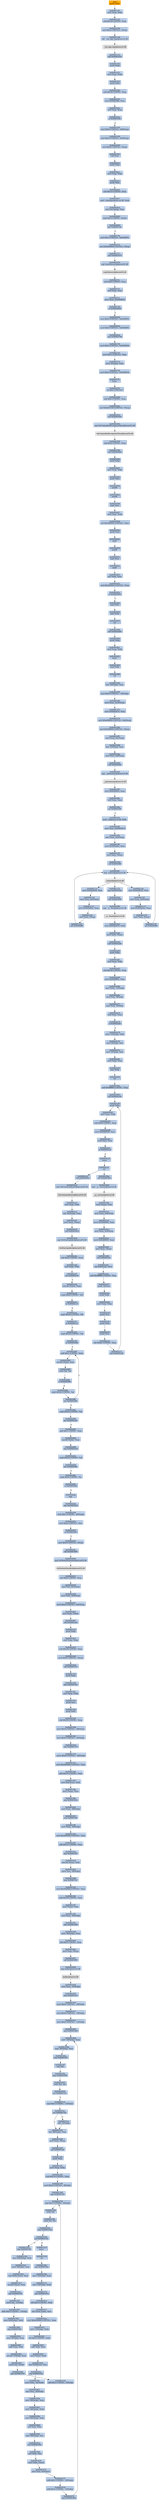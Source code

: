 digraph G {
node[shape=rectangle,style=filled,fillcolor=lightsteelblue,color=lightsteelblue]
bgcolor="transparent"
a0x00401140pushl_ebp[label="start\npushl %ebp",color="lightgrey",fillcolor="orange"];
a0x00401141movl_esp_ebp[label="0x00401141\nmovl %esp, %ebp"];
a0x00401143subl_0x18UINT8_esp[label="0x00401143\nsubl $0x18<UINT8>, %esp"];
a0x00401146movl_0x2UINT32_esp_[label="0x00401146\nmovl $0x2<UINT32>, (%esp)"];
a0x0040114dcall___set_app_type_msvcrt_dll[label="0x0040114d\ncall __set_app_type@msvcrt.dll"];
a__set_app_type_msvcrt_dll[label="__set_app_type@msvcrt.dll",color="lightgrey",fillcolor="lightgrey"];
a0x00401153call_0x00401020[label="0x00401153\ncall 0x00401020"];
a0x00401020pushl_ebp[label="0x00401020\npushl %ebp"];
a0x00401021movl_esp_ebp[label="0x00401021\nmovl %esp, %ebp"];
a0x00401023pushl_ebx[label="0x00401023\npushl %ebx"];
a0x00401024subl_0x34UINT8_esp[label="0x00401024\nsubl $0x34<UINT8>, %esp"];
a0x00401027movl_0x0040e6f0_eax[label="0x00401027\nmovl 0x0040e6f0, %eax"];
a0x0040102ctestl_eax_eax[label="0x0040102c\ntestl %eax, %eax"];
a0x0040102eje_0x0040104c[label="0x0040102e\nje 0x0040104c"];
a0x00401030movl_0x0UINT32_0x8esp_[label="0x00401030\nmovl $0x0<UINT32>, 0x8(%esp)"];
a0x00401038movl_0x2UINT32_0x4esp_[label="0x00401038\nmovl $0x2<UINT32>, 0x4(%esp)"];
a0x00401040movl_0x0UINT32_esp_[label="0x00401040\nmovl $0x0<UINT32>, (%esp)"];
a0x00401047call_eax[label="0x00401047\ncall %eax"];
a0x004026c0pushl_ebp[label="0x004026c0\npushl %ebp"];
a0x004026c1movl_esp_ebp[label="0x004026c1\nmovl %esp, %ebp"];
a0x004026c3pushl_ebx[label="0x004026c3\npushl %ebx"];
a0x004026c4subl_0x14UINT8_esp[label="0x004026c4\nsubl $0x14<UINT8>, %esp"];
a0x004026c7movl__winmajor_msvcrt_dll_edx[label="0x004026c7\nmovl _winmajor@msvcrt.dll, %edx"];
a0x004026cdmovl_0xcebp__eax[label="0x004026cd\nmovl 0xc(%ebp), %eax"];
a0x004026d0cmpl_0x3UINT8_edx_[label="0x004026d0\ncmpl $0x3<UINT8>, (%edx)"];
a0x004026d3jbe_0x00402706[label="0x004026d3\njbe 0x00402706"];
a0x00402706movl_0x1UINT32_0x0040f07c[label="0x00402706\nmovl $0x1<UINT32>, 0x0040f07c"];
a0x00402710movl_0x40e6b4UINT32_esp_[label="0x00402710\nmovl $0x40e6b4<UINT32>, (%esp)"];
a0x00402717call_0x00403078[label="0x00402717\ncall 0x00403078"];
a0x00403078jmp_LoadLibraryA_kernel32_dll[label="0x00403078\njmp LoadLibraryA@kernel32.dll"];
LoadLibraryA_kernel32_dll[label="LoadLibraryA@kernel32.dll",color="lightgrey",fillcolor="lightgrey"];
a0x0040271csubl_0x4UINT8_esp[label="0x0040271c\nsubl $0x4<UINT8>, %esp"];
a0x0040271ftestl_eax_eax[label="0x0040271f\ntestl %eax, %eax"];
a0x00402721movl_eax_0x0040f020[label="0x00402721\nmovl %eax, 0x0040f020"];
a0x00402726je_0x00402826[label="0x00402726\nje 0x00402826"];
a0x00402826movl_0x0UINT32_0x0040f05c[label="0x00402826\nmovl $0x0<UINT32>, 0x0040f05c"];
a0x00402830movl_0x0UINT32_0x0040f06c[label="0x00402830\nmovl $0x0<UINT32>, 0x0040f06c"];
a0x0040283ajmp_0x004027d6[label="0x0040283a\njmp 0x004027d6"];
a0x004027d6movl_0x0UINT32_0x0040f020[label="0x004027d6\nmovl $0x0<UINT32>, 0x0040f020"];
a0x004027e0movl_0x1UINT32_eax[label="0x004027e0\nmovl $0x1<UINT32>, %eax"];
a0x004027e5movl__4ebp__ebx[label="0x004027e5\nmovl -4(%ebp), %ebx"];
a0x004027e8movl_0x0UINT32_0x0040f034[label="0x004027e8\nmovl $0x0<UINT32>, 0x0040f034"];
a0x004027f2leave_[label="0x004027f2\nleave "];
a0x004027f3ret_0xcUINT16[label="0x004027f3\nret $0xc<UINT16>"];
a0x00401049subl_0xcUINT8_esp[label="0x00401049\nsubl $0xc<UINT8>, %esp"];
a0x0040104cmovl_0x401180UINT32_esp_[label="0x0040104c\nmovl $0x401180<UINT32>, (%esp)"];
a0x00401053call_0x00403050[label="0x00401053\ncall 0x00403050"];
a0x00403050jmp_SetUnhandledExceptionFilter_kernel32_dll[label="0x00403050\njmp SetUnhandledExceptionFilter@kernel32.dll"];
SetUnhandledExceptionFilter_kernel32_dll[label="SetUnhandledExceptionFilter@kernel32.dll",color="lightgrey",fillcolor="lightgrey"];
a0x00401058subl_0x4UINT8_esp[label="0x00401058\nsubl $0x4<UINT8>, %esp"];
a0x0040105bcall_0x00402840[label="0x0040105b\ncall 0x00402840"];
a0x00402840pushl_ebp[label="0x00402840\npushl %ebp"];
a0x00402841movl_esp_ebp[label="0x00402841\nmovl %esp, %ebp"];
a0x00402843pushl_ebx[label="0x00402843\npushl %ebx"];
a0x00402844pushfl_[label="0x00402844\npushfl "];
a0x00402845pushfl_[label="0x00402845\npushfl "];
a0x00402846popl_eax[label="0x00402846\npopl %eax"];
a0x00402847movl_eax_edx[label="0x00402847\nmovl %eax, %edx"];
a0x00402849xorl_0x200000UINT32_eax[label="0x00402849\nxorl $0x200000<UINT32>, %eax"];
a0x0040284epushl_eax[label="0x0040284e\npushl %eax"];
a0x0040284fpopfl_[label="0x0040284f\npopfl "];
a0x00402850pushfl_[label="0x00402850\npushfl "];
a0x00402851popl_eax[label="0x00402851\npopl %eax"];
a0x00402852popfl_[label="0x00402852\npopfl "];
a0x00402853xorl_edx_eax[label="0x00402853\nxorl %edx, %eax"];
a0x00402855testl_0x200000UINT32_eax[label="0x00402855\ntestl $0x200000<UINT32>, %eax"];
a0x0040285aje_0x00402903[label="0x0040285a\nje 0x00402903"];
a0x00402903popl_ebx[label="0x00402903\npopl %ebx"];
a0x00402904popl_ebp[label="0x00402904\npopl %ebp"];
a0x00402905ret[label="0x00402905\nret"];
a0x00401060call_0x00402db0[label="0x00401060\ncall 0x00402db0"];
a0x00402db0pushl_ebp[label="0x00402db0\npushl %ebp"];
a0x00402db1movl_esp_ebp[label="0x00402db1\nmovl %esp, %ebp"];
a0x00402db3fninit_[label="0x00402db3\nfninit "];
a0x00402db5popl_ebp[label="0x00402db5\npopl %ebp"];
a0x00402db6ret[label="0x00402db6\nret"];
a0x00401065leal__16ebp__eax[label="0x00401065\nleal -16(%ebp), %eax"];
a0x00401068movl_0x0UINT32__16ebp_[label="0x00401068\nmovl $0x0<UINT32>, -16(%ebp)"];
a0x0040106fmovl_eax_0x10esp_[label="0x0040106f\nmovl %eax, 0x10(%esp)"];
a0x00401073movl_0x0040e670_eax[label="0x00401073\nmovl 0x0040e670, %eax"];
a0x00401078movl_0x40f004UINT32_0x4esp_[label="0x00401078\nmovl $0x40f004<UINT32>, 0x4(%esp)"];
a0x00401080movl_0x40f000UINT32_esp_[label="0x00401080\nmovl $0x40f000<UINT32>, (%esp)"];
a0x00401087movl_eax_0xcesp_[label="0x00401087\nmovl %eax, 0xc(%esp)"];
a0x0040108bleal__12ebp__eax[label="0x0040108b\nleal -12(%ebp), %eax"];
a0x0040108emovl_eax_0x8esp_[label="0x0040108e\nmovl %eax, 0x8(%esp)"];
a0x00401092call_0x00402fd0[label="0x00401092\ncall 0x00402fd0"];
a0x00402fd0jmp___getmainargs_msvcrt_dll[label="0x00402fd0\njmp __getmainargs@msvcrt.dll"];
a__getmainargs_msvcrt_dll[label="__getmainargs@msvcrt.dll",color="lightgrey",fillcolor="lightgrey"];
a0x00401097movl_0x0040f024_eax[label="0x00401097\nmovl 0x0040f024, %eax"];
a0x0040109ctestl_eax_eax[label="0x0040109c\ntestl %eax, %eax"];
a0x0040109ejne_0x004010f0[label="0x0040109e\njne 0x004010f0"];
a0x004010f0movl__iob_msvcrt_dll_ebx[label="0x004010f0\nmovl _iob@msvcrt.dll, %ebx"];
a0x004010f6movl_eax_0x0040e674[label="0x004010f6\nmovl %eax, 0x0040e674"];
a0x004010fbmovl_eax_0x4esp_[label="0x004010fb\nmovl %eax, 0x4(%esp)"];
a0x004010ffmovl_0x10ebx__eax[label="0x004010ff\nmovl 0x10(%ebx), %eax"];
a0x00401102movl_eax_esp_[label="0x00401102\nmovl %eax, (%esp)"];
a0x00401105call_0x00402ff0[label="0x00401105\ncall 0x00402ff0"];
a0x00402ff0jmp__setmode_msvcrt_dll[label="0x00402ff0\njmp _setmode@msvcrt.dll"];
a_setmode_msvcrt_dll[label="_setmode@msvcrt.dll",color="lightgrey",fillcolor="lightgrey"];
a0x0040110amovl_0x0040f024_eax[label="0x0040110a\nmovl 0x0040f024, %eax"];
a0x0040110fmovl_eax_0x4esp_[label="0x0040110f\nmovl %eax, 0x4(%esp)"];
a0x00401113movl_0x30ebx__eax[label="0x00401113\nmovl 0x30(%ebx), %eax"];
a0x00401116movl_eax_esp_[label="0x00401116\nmovl %eax, (%esp)"];
a0x00401119call_0x00402ff0[label="0x00401119\ncall 0x00402ff0"];
a0x0040111emovl_0x0040f024_eax[label="0x0040111e\nmovl 0x0040f024, %eax"];
a0x00401123movl_eax_0x4esp_[label="0x00401123\nmovl %eax, 0x4(%esp)"];
a0x00401127movl_0x50ebx__eax[label="0x00401127\nmovl 0x50(%ebx), %eax"];
a0x0040112amovl_eax_esp_[label="0x0040112a\nmovl %eax, (%esp)"];
a0x0040112dcall_0x00402ff0[label="0x0040112d\ncall 0x00402ff0"];
a0x00401132jmp_0x004010a0[label="0x00401132\njmp 0x004010a0"];
a0x004010a0call_0x00402fd8[label="0x004010a0\ncall 0x00402fd8"];
a0x00402fd8jmp___p__fmode_msvcrt_dll[label="0x00402fd8\njmp __p__fmode@msvcrt.dll"];
a__p__fmode_msvcrt_dll[label="__p__fmode@msvcrt.dll",color="lightgrey",fillcolor="lightgrey"];
a0x004010a5movl_0x0040e674_edx[label="0x004010a5\nmovl 0x0040e674, %edx"];
a0x004010abmovl_edx_eax_[label="0x004010ab\nmovl %edx, (%eax)"];
a0x004010adcall_0x00402a60[label="0x004010ad\ncall 0x00402a60"];
a0x00402a60pushl_ebp[label="0x00402a60\npushl %ebp"];
a0x00402a61movl_esp_ebp[label="0x00402a61\nmovl %esp, %ebp"];
a0x00402a63subl_0x38UINT8_esp[label="0x00402a63\nsubl $0x38<UINT8>, %esp"];
a0x00402a66movl_0x0040f02c_eax[label="0x00402a66\nmovl 0x0040f02c, %eax"];
a0x00402a6bmovl_ebx__12ebp_[label="0x00402a6b\nmovl %ebx, -12(%ebp)"];
a0x00402a6emovl_esi__8ebp_[label="0x00402a6e\nmovl %esi, -8(%ebp)"];
a0x00402a71movl_edi__4ebp_[label="0x00402a71\nmovl %edi, -4(%ebp)"];
a0x00402a74testl_eax_eax[label="0x00402a74\ntestl %eax, %eax"];
a0x00402a76je_0x00402a85[label="0x00402a76\nje 0x00402a85"];
a0x00402a78movl__12ebp__ebx[label="0x00402a78\nmovl -12(%ebp), %ebx"];
a0x00402a7bmovl__8ebp__esi[label="0x00402a7b\nmovl -8(%ebp), %esi"];
a0x00402a7emovl__4ebp__edi[label="0x00402a7e\nmovl -4(%ebp), %edi"];
a0x00402a81movl_ebp_esp[label="0x00402a81\nmovl %ebp, %esp"];
a0x00402a83popl_ebp[label="0x00402a83\npopl %ebp"];
a0x00402a84ret[label="0x00402a84\nret"];
a0x004010b2andl_0xfffffff0UINT8_esp[label="0x004010b2\nandl $0xfffffff0<UINT8>, %esp"];
a0x004010b5call_0x00402c90[label="0x004010b5\ncall 0x00402c90"];
a0x00402c90pushl_ebp[label="0x00402c90\npushl %ebp"];
a0x00402c91movl_esp_ebp[label="0x00402c91\nmovl %esp, %ebp"];
a0x00402c93subl_0x8UINT8_esp[label="0x00402c93\nsubl $0x8<UINT8>, %esp"];
a0x00402c96movl_0x0040f030_ecx[label="0x00402c96\nmovl 0x0040f030, %ecx"];
a0x00402c9ctestl_ecx_ecx[label="0x00402c9c\ntestl %ecx, %ecx"];
a0x00402c9eje_0x00402ca2[label="0x00402c9e\nje 0x00402ca2"];
a0x00402ca0leave_[label="0x00402ca0\nleave "];
a0x00402ca1ret[label="0x00402ca1\nret"];
a0x004010bacall_0x00402fe0[label="0x004010ba\ncall 0x00402fe0"];
a0x00402fe0jmp___p__environ_msvcrt_dll[label="0x00402fe0\njmp __p__environ@msvcrt.dll"];
a__p__environ_msvcrt_dll[label="__p__environ@msvcrt.dll",color="lightgrey",fillcolor="lightgrey"];
a0x004010bfmovl_eax__eax[label="0x004010bf\nmovl (%eax), %eax"];
a0x004010c1movl_eax_0x8esp_[label="0x004010c1\nmovl %eax, 0x8(%esp)"];
a0x004010c5movl_0x0040f004_eax[label="0x004010c5\nmovl 0x0040f004, %eax"];
a0x004010camovl_eax_0x4esp_[label="0x004010ca\nmovl %eax, 0x4(%esp)"];
a0x004010cemovl_0x0040f000_eax[label="0x004010ce\nmovl 0x0040f000, %eax"];
a0x004010d3movl_eax_esp_[label="0x004010d3\nmovl %eax, (%esp)"];
a0x004010d6call_0x00402cb0[label="0x004010d6\ncall 0x00402cb0"];
a0x00402cb0leal_0x4esp__ecx[label="0x00402cb0\nleal 0x4(%esp), %ecx"];
a0x00402cb4andl_0xfffffff0UINT8_esp[label="0x00402cb4\nandl $0xfffffff0<UINT8>, %esp"];
a0x00402cb7pushl__4ecx_[label="0x00402cb7\npushl -4(%ecx)"];
a0x00402cbapushl_ebp[label="0x00402cba\npushl %ebp"];
a0x00402cbbmovl_esp_ebp[label="0x00402cbb\nmovl %esp, %ebp"];
a0x00402cbdpushl_esi[label="0x00402cbd\npushl %esi"];
a0x00402cbepushl_ebx[label="0x00402cbe\npushl %ebx"];
a0x00402cbfpushl_ecx[label="0x00402cbf\npushl %ecx"];
a0x00402cc0subl_0x6cUINT8_esp[label="0x00402cc0\nsubl $0x6c<UINT8>, %esp"];
a0x00402cc3call_0x00402c90[label="0x00402cc3\ncall 0x00402c90"];
a0x00402cc8call_0x004030c0[label="0x00402cc8\ncall 0x004030c0"];
a0x004030c0jmp_GetCommandLineA_kernel32_dll[label="0x004030c0\njmp GetCommandLineA@kernel32.dll"];
GetCommandLineA_kernel32_dll[label="GetCommandLineA@kernel32.dll",color="lightgrey",fillcolor="lightgrey"];
a0x00402ccdmovl_eax_ebx[label="0x00402ccd\nmovl %eax, %ebx"];
a0x00402ccfleal__92ebp__eax[label="0x00402ccf\nleal -92(%ebp), %eax"];
a0x00402cd2movl_eax_esp_[label="0x00402cd2\nmovl %eax, (%esp)"];
a0x00402cd5call_0x004030c8[label="0x00402cd5\ncall 0x004030c8"];
a0x004030c8jmp_GetStartupInfoA_kernel32_dll[label="0x004030c8\njmp GetStartupInfoA@kernel32.dll"];
GetStartupInfoA_kernel32_dll[label="GetStartupInfoA@kernel32.dll",color="lightgrey",fillcolor="lightgrey"];
a0x00402cdasubl_0x4UINT8_esp[label="0x00402cda\nsubl $0x4<UINT8>, %esp"];
a0x00402cddtestl_ebx_ebx[label="0x00402cdd\ntestl %ebx, %ebx"];
a0x00402cdfjne_0x00402ce6[label="0x00402cdf\njne 0x00402ce6"];
a0x00402ce6movzbl_ebx__edx[label="0x00402ce6\nmovzbl (%ebx), %edx"];
a0x00402ce9cmpb_0x9UINT8_dl[label="0x00402ce9\ncmpb $0x9<UINT8>, %dl"];
a0x00402cecje_0x00402ce3[label="0x00402cec\nje 0x00402ce3"];
a0x00402ceecmpb_0x20UINT8_dl[label="0x00402cee\ncmpb $0x20<UINT8>, %dl"];
a0x00402cf1je_0x00402ce3[label="0x00402cf1\nje 0x00402ce3"];
a0x00402cf3cmpb_0x22UINT8_dl[label="0x00402cf3\ncmpb $0x22<UINT8>, %dl"];
a0x00402cf6je_0x00402d80[label="0x00402cf6\nje 0x00402d80"];
a0x00402d80addl_0x1UINT8_ebx[label="0x00402d80\naddl $0x1<UINT8>, %ebx"];
a0x00402d83movzbl_ebx__eax[label="0x00402d83\nmovzbl (%ebx), %eax"];
a0x00402d86testb_al_al[label="0x00402d86\ntestb %al, %al"];
a0x00402d88je_0x00402d8e[label="0x00402d88\nje 0x00402d8e"];
a0x00402d8acmpb_0x22UINT8_al[label="0x00402d8a\ncmpb $0x22<UINT8>, %al"];
a0x00402d8cjne_0x00402d80[label="0x00402d8c\njne 0x00402d80"];
a0x00402d8ecmpb_0x22UINT8_al[label="0x00402d8e\ncmpb $0x22<UINT8>, %al"];
a0x00402d90jne_0x00402d24[label="0x00402d90\njne 0x00402d24"];
a0x00402d92addl_0x1UINT8_ebx[label="0x00402d92\naddl $0x1<UINT8>, %ebx"];
a0x00402d95movzbl_ebx__eax[label="0x00402d95\nmovzbl (%ebx), %eax"];
a0x00402d98jmp_0x00402d24[label="0x00402d98\njmp 0x00402d24"];
a0x00402d24cmpb_0x20UINT8_al[label="0x00402d24\ncmpb $0x20<UINT8>, %al"];
a0x00402d26jne_0x00402d9a[label="0x00402d26\njne 0x00402d9a"];
a0x00402d9acmpb_0x9UINT8_al[label="0x00402d9a\ncmpb $0x9<UINT8>, %al"];
a0x00402d9cje_0x00402d28[label="0x00402d9c\nje 0x00402d28"];
a0x00402d9enop_[label="0x00402d9e\nnop "];
a0x00402da0jmp_0x00402d36[label="0x00402da0\njmp 0x00402d36"];
a0x00402d36testb_0x1UINT8__48ebp_[label="0x00402d36\ntestb $0x1<UINT8>, -48(%ebp)"];
a0x00402d3amovl_0xaUINT32_esi[label="0x00402d3a\nmovl $0xa<UINT32>, %esi"];
a0x00402d3fje_0x00402d45[label="0x00402d3f\nje 0x00402d45"];
a0x00402d45movl_0x0UINT32_esp_[label="0x00402d45\nmovl $0x0<UINT32>, (%esp)"];
a0x00402d4ccall_0x00403060[label="0x00402d4c\ncall 0x00403060"];
a0x00403060jmp_GetModuleHandleA_kernel32_dll[label="0x00403060\njmp GetModuleHandleA@kernel32.dll"];
GetModuleHandleA_kernel32_dll[label="GetModuleHandleA@kernel32.dll",color="lightgrey",fillcolor="lightgrey"];
a0x00402d51subl_0x4UINT8_esp[label="0x00402d51\nsubl $0x4<UINT8>, %esp"];
a0x00402d54movl_esi_0xcesp_[label="0x00402d54\nmovl %esi, 0xc(%esp)"];
a0x00402d58movl_ebx_0x8esp_[label="0x00402d58\nmovl %ebx, 0x8(%esp)"];
a0x00402d5cmovl_0x0UINT32_0x4esp_[label="0x00402d5c\nmovl $0x0<UINT32>, 0x4(%esp)"];
a0x00402d64movl_eax_esp_[label="0x00402d64\nmovl %eax, (%esp)"];
a0x00402d67call_0x004014e0[label="0x00402d67\ncall 0x004014e0"];
a0x004014e0pushl_ebp[label="0x004014e0\npushl %ebp"];
a0x004014e1movl_esp_ebp[label="0x004014e1\nmovl %esp, %ebp"];
a0x004014e3subl_0x28UINT8_esp[label="0x004014e3\nsubl $0x28<UINT8>, %esp"];
a0x004014e6movl_0x0UINT32_esp_[label="0x004014e6\nmovl $0x0<UINT32>, (%esp)"];
a0x004014edcall_0x00401535[label="0x004014ed\ncall 0x00401535"];
a0x00401535pushl_ebp[label="0x00401535\npushl %ebp"];
a0x00401536jmp_0x004015b1[label="0x00401536\njmp 0x004015b1"];
a0x004015b1movl_esp_ebp[label="0x004015b1\nmovl %esp, %ebp"];
a0x004015b3pushl_esi[label="0x004015b3\npushl %esi"];
a0x004015b4pushl_ebx[label="0x004015b4\npushl %ebx"];
a0x004015b5subl_0x50UINT8_esp[label="0x004015b5\nsubl $0x50<UINT8>, %esp"];
a0x004015b8movl_0x0UINT32__48ebp_[label="0x004015b8\nmovl $0x0<UINT32>, -48(%ebp)"];
a0x004015bfmovl_0x0UINT32__44ebp_[label="0x004015bf\nmovl $0x0<UINT32>, -44(%ebp)"];
a0x004015c6jmp_0x00401579[label="0x004015c6\njmp 0x00401579"];
a0x00401579movw_0x0UINT16__38ebp_[label="0x00401579\nmovw $0x0<UINT16>, -38(%ebp)"];
a0x0040157fmovl_0x404060UINT32_eax[label="0x0040157f\nmovl $0x404060<UINT32>, %eax"];
a0x00401584addl_0x10UINT8_eax[label="0x00401584\naddl $0x10<UINT8>, %eax"];
a0x00401587movl_0x4eax__edx[label="0x00401587\nmovl 0x4(%eax), %edx"];
a0x0040158amovl_eax__eax[label="0x0040158a\nmovl (%eax), %eax"];
a0x0040158cjmp_0x0040162e[label="0x0040158c\njmp 0x0040162e"];
a0x0040162emovl_eax__48ebp_[label="0x0040162e\nmovl %eax, -48(%ebp)"];
a0x00401631jmp_0x004014ff[label="0x00401631\njmp 0x004014ff"];
a0x004014ffmovl_edx__44ebp_[label="0x004014ff\nmovl %edx, -44(%ebp)"];
a0x00401502movl_0x404060UINT32_eax[label="0x00401502\nmovl $0x404060<UINT32>, %eax"];
a0x00401507addl_0x1eUINT8_eax[label="0x00401507\naddl $0x1e<UINT8>, %eax"];
a0x0040150ajmp_0x0040163f[label="0x0040150a\njmp 0x0040163f"];
a0x0040163fmovzwl_eax__eax[label="0x0040163f\nmovzwl (%eax), %eax"];
a0x00401642movw_ax__38ebp_[label="0x00401642\nmovw %ax, -38(%ebp)"];
a0x00401646jmp_0x004015ef[label="0x00401646\njmp 0x004015ef"];
a0x004015efmovl_0x404060UINT32_eax[label="0x004015ef\nmovl $0x404060<UINT32>, %eax"];
a0x004015f4addl_0x18UINT8_eax[label="0x004015f4\naddl $0x18<UINT8>, %eax"];
a0x004015f7movl_eax__eax[label="0x004015f7\nmovl (%eax), %eax"];
a0x004015f9movl_eax__36ebp_[label="0x004015f9\nmovl %eax, -36(%ebp)"];
a0x004015fcjmp_0x00401648[label="0x004015fc\njmp 0x00401648"];
a0x00401648movl__36ebp__eax[label="0x00401648\nmovl -36(%ebp), %eax"];
a0x0040164bshll_0x3UINT8_eax[label="0x0040164b\nshll $0x3<UINT8>, %eax"];
a0x0040164emovl_eax_esp_[label="0x0040164e\nmovl %eax, (%esp)"];
a0x00401651call_0x00403000[label="0x00401651\ncall 0x00403000"];
a0x00403000jmp_malloc_msvcrt_dll[label="0x00403000\njmp malloc@msvcrt.dll"];
malloc_msvcrt_dll[label="malloc@msvcrt.dll",color="lightgrey",fillcolor="lightgrey"];
a0x00401656movl_eax__32ebp_[label="0x00401656\nmovl %eax, -32(%ebp)"];
a0x00401659jmp_0x004014c0[label="0x00401659\njmp 0x004014c0"];
a0x004014c0movl_0x0UINT32__28ebp_[label="0x004014c0\nmovl $0x0<UINT32>, -28(%ebp)"];
a0x004014c7movl_0x0UINT32__16ebp_[label="0x004014c7\nmovl $0x0<UINT32>, -16(%ebp)"];
a0x004014cemovl_0x0UINT32__12ebp_[label="0x004014ce\nmovl $0x0<UINT32>, -12(%ebp)"];
a0x004014d5jmp_0x004014b8[label="0x004014d5\njmp 0x004014b8"];
a0x004014b8movl__16ebp__eax[label="0x004014b8\nmovl -16(%ebp), %eax"];
a0x004014bbcmpl__36ebp__eax[label="0x004014bb\ncmpl -36(%ebp), %eax"];
a0x004014bejmp_0x004014f7[label="0x004014be\njmp 0x004014f7"];
a0x004014f7setl_al[label="0x004014f7\nsetl %al"];
a0x004014fajmp_0x00401636[label="0x004014fa\njmp 0x00401636"];
a0x00401636testb_al_al[label="0x00401636\ntestb %al, %al"];
a0x00401638jne_0x004015c8[label="0x00401638\njne 0x004015c8"];
a0x004015c8cmpl_0x2UINT8__12ebp_[label="0x004015c8\ncmpl $0x2<UINT8>, -12(%ebp)"];
a0x004015ccjne_0x004015d1[label="0x004015cc\njne 0x004015d1"];
a0x004015d1leal__48ebp__eax[label="0x004015d1\nleal -48(%ebp), %eax"];
a0x004015d4movl_eax_esp_[label="0x004015d4\nmovl %eax, (%esp)"];
a0x004015d7call_0x00401340[label="0x004015d7\ncall 0x00401340"];
a0x00401340pushl_ebp[label="0x00401340\npushl %ebp"];
a0x00401341movl_esp_ebp[label="0x00401341\nmovl %esp, %ebp"];
a0x00401343subl_0x10UINT8_esp[label="0x00401343\nsubl $0x10<UINT8>, %esp"];
a0x00401346movl_0x0UINT32__8ebp_[label="0x00401346\nmovl $0x0<UINT32>, -8(%ebp)"];
a0x0040134djmp_0x00401554[label="0x0040134d\njmp 0x00401554"];
a0x00401554cmpl_0x7UINT8__8ebp_[label="0x00401554\ncmpl $0x7<UINT8>, -8(%ebp)"];
a0x00401558setle_al[label="0x00401558\nsetle %al"];
a0x0040155btestb_al_al[label="0x0040155b\ntestb %al, %al"];
a0x0040155djmp_0x0040152d[label="0x0040155d\njmp 0x0040152d"];
a0x0040152djne_0x00401352[label="0x0040152d\njne 0x00401352"];
a0x00401352jmp_0x004015de[label="0x00401352\njmp 0x004015de"];
a0x004015demovl_0x8ebp__edx[label="0x004015de\nmovl 0x8(%ebp), %edx"];
a0x004015e1movl__8ebp__eax[label="0x004015e1\nmovl -8(%ebp), %eax"];
a0x004015e4leal_edxeax__eax[label="0x004015e4\nleal (%edx,%eax), %eax"];
a0x004015e7movzbl_eax__eax[label="0x004015e7\nmovzbl (%eax), %eax"];
a0x004015eajmp_0x0040155f[label="0x004015ea\njmp 0x0040155f"];
a0x0040155fmovb_al__1ebp_[label="0x0040155f\nmovb %al, -1(%ebp)"];
a0x00401562addb_0x4UINT8__1ebp_[label="0x00401562\naddb $0x4<UINT8>, -1(%ebp)"];
a0x00401566movl_0x8ebp__edx[label="0x00401566\nmovl 0x8(%ebp), %edx"];
a0x00401569jmp_0x0040165e[label="0x00401569\njmp 0x0040165e"];
a0x0040165emovl__8ebp__eax[label="0x0040165e\nmovl -8(%ebp), %eax"];
a0x00401661addl_eax_edx[label="0x00401661\naddl %eax, %edx"];
a0x00401663movzbl__1ebp__eax[label="0x00401663\nmovzbl -1(%ebp), %eax"];
a0x00401667movb_al_edx_[label="0x00401667\nmovb %al, (%edx)"];
a0x00401669jmp_0x00401550[label="0x00401669\njmp 0x00401550"];
a0x00401550addl_0x1UINT8__8ebp_[label="0x00401550\naddl $0x1<UINT8>, -8(%ebp)"];
a0x00401533leave_[label="0x00401533\nleave "];
a0x00401534ret[label="0x00401534\nret"];
a0x004015dcjmp_0x0040156e[label="0x004015dc\njmp 0x0040156e"];
a0x0040156emovl__32ebp__eax[label="0x0040156e\nmovl -32(%ebp), %eax"];
a0x00401571movl__16ebp__edx[label="0x00401571\nmovl -16(%ebp), %edx"];
a0x00401574jmp_0x00401614[label="0x00401574\njmp 0x00401614"];
a0x00401614shll_0x3UINT8_edx[label="0x00401614\nshll $0x3<UINT8>, %edx"];
a0x00401617leal_eaxedx__ecx[label="0x00401617\nleal (%eax,%edx), %ecx"];
a0x0040161amovl_0x404060UINT32_eax[label="0x0040161a\nmovl $0x404060<UINT32>, %eax"];
a0x0040161fmovl__12ebp__edx[label="0x0040161f\nmovl -12(%ebp), %edx"];
a0x00401622shll_0x3UINT8_edx[label="0x00401622\nshll $0x3<UINT8>, %edx"];
a0x00401625addl_edx_eax[label="0x00401625\naddl %edx, %eax"];
a0x00401627movl_eax__ebx[label="0x00401627\nmovl (%eax), %ebx"];
a0x00401629movl_0x4eax__esi[label="0x00401629\nmovl 0x4(%eax), %esi"];
a0x0040162cjmp_0x004015fe[label="0x0040162c\njmp 0x004015fe"];
a0x004015femovl_ebx__64ebp_[label="0x004015fe\nmovl %ebx, -64(%ebp)"];
a0x00401601movl_esi__60ebp_[label="0x00401601\nmovl %esi, -60(%ebp)"];
a0x00401604movl__48ebp__eax[label="0x00401604\nmovl -48(%ebp), %eax"];
a0x00401607movl__44ebp__edx[label="0x00401607\nmovl -44(%ebp), %edx"];
a0x0040160amovl__64ebp__ebx[label="0x0040160a\nmovl -64(%ebp), %ebx"];
a0x0040160dxorl_eax_ebx[label="0x0040160d\nxorl %eax, %ebx"];
a0x0040160fmovl__60ebp__esi[label="0x0040160f\nmovl -60(%ebp), %esi"];
a0x00401612jmp_0x0040166e[label="0x00401612\njmp 0x0040166e"];
a0x0040166exorl_edx_esi[label="0x0040166e\nxorl %edx, %esi"];
a0x00401670movl_ebx_ecx_[label="0x00401670\nmovl %ebx, (%ecx)"];
a0x00401672movl_esi_0x4ecx_[label="0x00401672\nmovl %esi, 0x4(%ecx)"];
a0x00401675addl_0x1UINT8__16ebp_[label="0x00401675\naddl $0x1<UINT8>, -16(%ebp)"];
a0x00401679addl_0x1UINT8__12ebp_[label="0x00401679\naddl $0x1<UINT8>, -12(%ebp)"];
a0x0040167djmp_0x004014b8[label="0x0040167d\njmp 0x004014b8"];
a0x004015ceshll__12ebp_[label="0x004015ce\nshll -12(%ebp)"];
a0x00401140pushl_ebp -> a0x00401141movl_esp_ebp [color="#000000"];
a0x00401141movl_esp_ebp -> a0x00401143subl_0x18UINT8_esp [color="#000000"];
a0x00401143subl_0x18UINT8_esp -> a0x00401146movl_0x2UINT32_esp_ [color="#000000"];
a0x00401146movl_0x2UINT32_esp_ -> a0x0040114dcall___set_app_type_msvcrt_dll [color="#000000"];
a0x0040114dcall___set_app_type_msvcrt_dll -> a__set_app_type_msvcrt_dll [color="#000000"];
a__set_app_type_msvcrt_dll -> a0x00401153call_0x00401020 [color="#000000"];
a0x00401153call_0x00401020 -> a0x00401020pushl_ebp [color="#000000"];
a0x00401020pushl_ebp -> a0x00401021movl_esp_ebp [color="#000000"];
a0x00401021movl_esp_ebp -> a0x00401023pushl_ebx [color="#000000"];
a0x00401023pushl_ebx -> a0x00401024subl_0x34UINT8_esp [color="#000000"];
a0x00401024subl_0x34UINT8_esp -> a0x00401027movl_0x0040e6f0_eax [color="#000000"];
a0x00401027movl_0x0040e6f0_eax -> a0x0040102ctestl_eax_eax [color="#000000"];
a0x0040102ctestl_eax_eax -> a0x0040102eje_0x0040104c [color="#000000"];
a0x0040102eje_0x0040104c -> a0x00401030movl_0x0UINT32_0x8esp_ [color="#000000",label="F"];
a0x00401030movl_0x0UINT32_0x8esp_ -> a0x00401038movl_0x2UINT32_0x4esp_ [color="#000000"];
a0x00401038movl_0x2UINT32_0x4esp_ -> a0x00401040movl_0x0UINT32_esp_ [color="#000000"];
a0x00401040movl_0x0UINT32_esp_ -> a0x00401047call_eax [color="#000000"];
a0x00401047call_eax -> a0x004026c0pushl_ebp [color="#000000"];
a0x004026c0pushl_ebp -> a0x004026c1movl_esp_ebp [color="#000000"];
a0x004026c1movl_esp_ebp -> a0x004026c3pushl_ebx [color="#000000"];
a0x004026c3pushl_ebx -> a0x004026c4subl_0x14UINT8_esp [color="#000000"];
a0x004026c4subl_0x14UINT8_esp -> a0x004026c7movl__winmajor_msvcrt_dll_edx [color="#000000"];
a0x004026c7movl__winmajor_msvcrt_dll_edx -> a0x004026cdmovl_0xcebp__eax [color="#000000"];
a0x004026cdmovl_0xcebp__eax -> a0x004026d0cmpl_0x3UINT8_edx_ [color="#000000"];
a0x004026d0cmpl_0x3UINT8_edx_ -> a0x004026d3jbe_0x00402706 [color="#000000"];
a0x004026d3jbe_0x00402706 -> a0x00402706movl_0x1UINT32_0x0040f07c [color="#000000",label="T"];
a0x00402706movl_0x1UINT32_0x0040f07c -> a0x00402710movl_0x40e6b4UINT32_esp_ [color="#000000"];
a0x00402710movl_0x40e6b4UINT32_esp_ -> a0x00402717call_0x00403078 [color="#000000"];
a0x00402717call_0x00403078 -> a0x00403078jmp_LoadLibraryA_kernel32_dll [color="#000000"];
a0x00403078jmp_LoadLibraryA_kernel32_dll -> LoadLibraryA_kernel32_dll [color="#000000"];
LoadLibraryA_kernel32_dll -> a0x0040271csubl_0x4UINT8_esp [color="#000000"];
a0x0040271csubl_0x4UINT8_esp -> a0x0040271ftestl_eax_eax [color="#000000"];
a0x0040271ftestl_eax_eax -> a0x00402721movl_eax_0x0040f020 [color="#000000"];
a0x00402721movl_eax_0x0040f020 -> a0x00402726je_0x00402826 [color="#000000"];
a0x00402726je_0x00402826 -> a0x00402826movl_0x0UINT32_0x0040f05c [color="#000000",label="T"];
a0x00402826movl_0x0UINT32_0x0040f05c -> a0x00402830movl_0x0UINT32_0x0040f06c [color="#000000"];
a0x00402830movl_0x0UINT32_0x0040f06c -> a0x0040283ajmp_0x004027d6 [color="#000000"];
a0x0040283ajmp_0x004027d6 -> a0x004027d6movl_0x0UINT32_0x0040f020 [color="#000000"];
a0x004027d6movl_0x0UINT32_0x0040f020 -> a0x004027e0movl_0x1UINT32_eax [color="#000000"];
a0x004027e0movl_0x1UINT32_eax -> a0x004027e5movl__4ebp__ebx [color="#000000"];
a0x004027e5movl__4ebp__ebx -> a0x004027e8movl_0x0UINT32_0x0040f034 [color="#000000"];
a0x004027e8movl_0x0UINT32_0x0040f034 -> a0x004027f2leave_ [color="#000000"];
a0x004027f2leave_ -> a0x004027f3ret_0xcUINT16 [color="#000000"];
a0x004027f3ret_0xcUINT16 -> a0x00401049subl_0xcUINT8_esp [color="#000000"];
a0x00401049subl_0xcUINT8_esp -> a0x0040104cmovl_0x401180UINT32_esp_ [color="#000000"];
a0x0040104cmovl_0x401180UINT32_esp_ -> a0x00401053call_0x00403050 [color="#000000"];
a0x00401053call_0x00403050 -> a0x00403050jmp_SetUnhandledExceptionFilter_kernel32_dll [color="#000000"];
a0x00403050jmp_SetUnhandledExceptionFilter_kernel32_dll -> SetUnhandledExceptionFilter_kernel32_dll [color="#000000"];
SetUnhandledExceptionFilter_kernel32_dll -> a0x00401058subl_0x4UINT8_esp [color="#000000"];
a0x00401058subl_0x4UINT8_esp -> a0x0040105bcall_0x00402840 [color="#000000"];
a0x0040105bcall_0x00402840 -> a0x00402840pushl_ebp [color="#000000"];
a0x00402840pushl_ebp -> a0x00402841movl_esp_ebp [color="#000000"];
a0x00402841movl_esp_ebp -> a0x00402843pushl_ebx [color="#000000"];
a0x00402843pushl_ebx -> a0x00402844pushfl_ [color="#000000"];
a0x00402844pushfl_ -> a0x00402845pushfl_ [color="#000000"];
a0x00402845pushfl_ -> a0x00402846popl_eax [color="#000000"];
a0x00402846popl_eax -> a0x00402847movl_eax_edx [color="#000000"];
a0x00402847movl_eax_edx -> a0x00402849xorl_0x200000UINT32_eax [color="#000000"];
a0x00402849xorl_0x200000UINT32_eax -> a0x0040284epushl_eax [color="#000000"];
a0x0040284epushl_eax -> a0x0040284fpopfl_ [color="#000000"];
a0x0040284fpopfl_ -> a0x00402850pushfl_ [color="#000000"];
a0x00402850pushfl_ -> a0x00402851popl_eax [color="#000000"];
a0x00402851popl_eax -> a0x00402852popfl_ [color="#000000"];
a0x00402852popfl_ -> a0x00402853xorl_edx_eax [color="#000000"];
a0x00402853xorl_edx_eax -> a0x00402855testl_0x200000UINT32_eax [color="#000000"];
a0x00402855testl_0x200000UINT32_eax -> a0x0040285aje_0x00402903 [color="#000000"];
a0x0040285aje_0x00402903 -> a0x00402903popl_ebx [color="#000000",label="T"];
a0x00402903popl_ebx -> a0x00402904popl_ebp [color="#000000"];
a0x00402904popl_ebp -> a0x00402905ret [color="#000000"];
a0x00402905ret -> a0x00401060call_0x00402db0 [color="#000000"];
a0x00401060call_0x00402db0 -> a0x00402db0pushl_ebp [color="#000000"];
a0x00402db0pushl_ebp -> a0x00402db1movl_esp_ebp [color="#000000"];
a0x00402db1movl_esp_ebp -> a0x00402db3fninit_ [color="#000000"];
a0x00402db3fninit_ -> a0x00402db5popl_ebp [color="#000000"];
a0x00402db5popl_ebp -> a0x00402db6ret [color="#000000"];
a0x00402db6ret -> a0x00401065leal__16ebp__eax [color="#000000"];
a0x00401065leal__16ebp__eax -> a0x00401068movl_0x0UINT32__16ebp_ [color="#000000"];
a0x00401068movl_0x0UINT32__16ebp_ -> a0x0040106fmovl_eax_0x10esp_ [color="#000000"];
a0x0040106fmovl_eax_0x10esp_ -> a0x00401073movl_0x0040e670_eax [color="#000000"];
a0x00401073movl_0x0040e670_eax -> a0x00401078movl_0x40f004UINT32_0x4esp_ [color="#000000"];
a0x00401078movl_0x40f004UINT32_0x4esp_ -> a0x00401080movl_0x40f000UINT32_esp_ [color="#000000"];
a0x00401080movl_0x40f000UINT32_esp_ -> a0x00401087movl_eax_0xcesp_ [color="#000000"];
a0x00401087movl_eax_0xcesp_ -> a0x0040108bleal__12ebp__eax [color="#000000"];
a0x0040108bleal__12ebp__eax -> a0x0040108emovl_eax_0x8esp_ [color="#000000"];
a0x0040108emovl_eax_0x8esp_ -> a0x00401092call_0x00402fd0 [color="#000000"];
a0x00401092call_0x00402fd0 -> a0x00402fd0jmp___getmainargs_msvcrt_dll [color="#000000"];
a0x00402fd0jmp___getmainargs_msvcrt_dll -> a__getmainargs_msvcrt_dll [color="#000000"];
a__getmainargs_msvcrt_dll -> a0x00401097movl_0x0040f024_eax [color="#000000"];
a0x00401097movl_0x0040f024_eax -> a0x0040109ctestl_eax_eax [color="#000000"];
a0x0040109ctestl_eax_eax -> a0x0040109ejne_0x004010f0 [color="#000000"];
a0x0040109ejne_0x004010f0 -> a0x004010f0movl__iob_msvcrt_dll_ebx [color="#000000",label="T"];
a0x004010f0movl__iob_msvcrt_dll_ebx -> a0x004010f6movl_eax_0x0040e674 [color="#000000"];
a0x004010f6movl_eax_0x0040e674 -> a0x004010fbmovl_eax_0x4esp_ [color="#000000"];
a0x004010fbmovl_eax_0x4esp_ -> a0x004010ffmovl_0x10ebx__eax [color="#000000"];
a0x004010ffmovl_0x10ebx__eax -> a0x00401102movl_eax_esp_ [color="#000000"];
a0x00401102movl_eax_esp_ -> a0x00401105call_0x00402ff0 [color="#000000"];
a0x00401105call_0x00402ff0 -> a0x00402ff0jmp__setmode_msvcrt_dll [color="#000000"];
a0x00402ff0jmp__setmode_msvcrt_dll -> a_setmode_msvcrt_dll [color="#000000"];
a_setmode_msvcrt_dll -> a0x0040110amovl_0x0040f024_eax [color="#000000"];
a0x0040110amovl_0x0040f024_eax -> a0x0040110fmovl_eax_0x4esp_ [color="#000000"];
a0x0040110fmovl_eax_0x4esp_ -> a0x00401113movl_0x30ebx__eax [color="#000000"];
a0x00401113movl_0x30ebx__eax -> a0x00401116movl_eax_esp_ [color="#000000"];
a0x00401116movl_eax_esp_ -> a0x00401119call_0x00402ff0 [color="#000000"];
a0x00401119call_0x00402ff0 -> a0x00402ff0jmp__setmode_msvcrt_dll [color="#000000"];
a_setmode_msvcrt_dll -> a0x0040111emovl_0x0040f024_eax [color="#000000"];
a0x0040111emovl_0x0040f024_eax -> a0x00401123movl_eax_0x4esp_ [color="#000000"];
a0x00401123movl_eax_0x4esp_ -> a0x00401127movl_0x50ebx__eax [color="#000000"];
a0x00401127movl_0x50ebx__eax -> a0x0040112amovl_eax_esp_ [color="#000000"];
a0x0040112amovl_eax_esp_ -> a0x0040112dcall_0x00402ff0 [color="#000000"];
a0x0040112dcall_0x00402ff0 -> a0x00402ff0jmp__setmode_msvcrt_dll [color="#000000"];
a_setmode_msvcrt_dll -> a0x00401132jmp_0x004010a0 [color="#000000"];
a0x00401132jmp_0x004010a0 -> a0x004010a0call_0x00402fd8 [color="#000000"];
a0x004010a0call_0x00402fd8 -> a0x00402fd8jmp___p__fmode_msvcrt_dll [color="#000000"];
a0x00402fd8jmp___p__fmode_msvcrt_dll -> a__p__fmode_msvcrt_dll [color="#000000"];
a__p__fmode_msvcrt_dll -> a0x004010a5movl_0x0040e674_edx [color="#000000"];
a0x004010a5movl_0x0040e674_edx -> a0x004010abmovl_edx_eax_ [color="#000000"];
a0x004010abmovl_edx_eax_ -> a0x004010adcall_0x00402a60 [color="#000000"];
a0x004010adcall_0x00402a60 -> a0x00402a60pushl_ebp [color="#000000"];
a0x00402a60pushl_ebp -> a0x00402a61movl_esp_ebp [color="#000000"];
a0x00402a61movl_esp_ebp -> a0x00402a63subl_0x38UINT8_esp [color="#000000"];
a0x00402a63subl_0x38UINT8_esp -> a0x00402a66movl_0x0040f02c_eax [color="#000000"];
a0x00402a66movl_0x0040f02c_eax -> a0x00402a6bmovl_ebx__12ebp_ [color="#000000"];
a0x00402a6bmovl_ebx__12ebp_ -> a0x00402a6emovl_esi__8ebp_ [color="#000000"];
a0x00402a6emovl_esi__8ebp_ -> a0x00402a71movl_edi__4ebp_ [color="#000000"];
a0x00402a71movl_edi__4ebp_ -> a0x00402a74testl_eax_eax [color="#000000"];
a0x00402a74testl_eax_eax -> a0x00402a76je_0x00402a85 [color="#000000"];
a0x00402a76je_0x00402a85 -> a0x00402a78movl__12ebp__ebx [color="#000000",label="F"];
a0x00402a78movl__12ebp__ebx -> a0x00402a7bmovl__8ebp__esi [color="#000000"];
a0x00402a7bmovl__8ebp__esi -> a0x00402a7emovl__4ebp__edi [color="#000000"];
a0x00402a7emovl__4ebp__edi -> a0x00402a81movl_ebp_esp [color="#000000"];
a0x00402a81movl_ebp_esp -> a0x00402a83popl_ebp [color="#000000"];
a0x00402a83popl_ebp -> a0x00402a84ret [color="#000000"];
a0x00402a84ret -> a0x004010b2andl_0xfffffff0UINT8_esp [color="#000000"];
a0x004010b2andl_0xfffffff0UINT8_esp -> a0x004010b5call_0x00402c90 [color="#000000"];
a0x004010b5call_0x00402c90 -> a0x00402c90pushl_ebp [color="#000000"];
a0x00402c90pushl_ebp -> a0x00402c91movl_esp_ebp [color="#000000"];
a0x00402c91movl_esp_ebp -> a0x00402c93subl_0x8UINT8_esp [color="#000000"];
a0x00402c93subl_0x8UINT8_esp -> a0x00402c96movl_0x0040f030_ecx [color="#000000"];
a0x00402c96movl_0x0040f030_ecx -> a0x00402c9ctestl_ecx_ecx [color="#000000"];
a0x00402c9ctestl_ecx_ecx -> a0x00402c9eje_0x00402ca2 [color="#000000"];
a0x00402c9eje_0x00402ca2 -> a0x00402ca0leave_ [color="#000000",label="F"];
a0x00402ca0leave_ -> a0x00402ca1ret [color="#000000"];
a0x00402ca1ret -> a0x004010bacall_0x00402fe0 [color="#000000"];
a0x004010bacall_0x00402fe0 -> a0x00402fe0jmp___p__environ_msvcrt_dll [color="#000000"];
a0x00402fe0jmp___p__environ_msvcrt_dll -> a__p__environ_msvcrt_dll [color="#000000"];
a__p__environ_msvcrt_dll -> a0x004010bfmovl_eax__eax [color="#000000"];
a0x004010bfmovl_eax__eax -> a0x004010c1movl_eax_0x8esp_ [color="#000000"];
a0x004010c1movl_eax_0x8esp_ -> a0x004010c5movl_0x0040f004_eax [color="#000000"];
a0x004010c5movl_0x0040f004_eax -> a0x004010camovl_eax_0x4esp_ [color="#000000"];
a0x004010camovl_eax_0x4esp_ -> a0x004010cemovl_0x0040f000_eax [color="#000000"];
a0x004010cemovl_0x0040f000_eax -> a0x004010d3movl_eax_esp_ [color="#000000"];
a0x004010d3movl_eax_esp_ -> a0x004010d6call_0x00402cb0 [color="#000000"];
a0x004010d6call_0x00402cb0 -> a0x00402cb0leal_0x4esp__ecx [color="#000000"];
a0x00402cb0leal_0x4esp__ecx -> a0x00402cb4andl_0xfffffff0UINT8_esp [color="#000000"];
a0x00402cb4andl_0xfffffff0UINT8_esp -> a0x00402cb7pushl__4ecx_ [color="#000000"];
a0x00402cb7pushl__4ecx_ -> a0x00402cbapushl_ebp [color="#000000"];
a0x00402cbapushl_ebp -> a0x00402cbbmovl_esp_ebp [color="#000000"];
a0x00402cbbmovl_esp_ebp -> a0x00402cbdpushl_esi [color="#000000"];
a0x00402cbdpushl_esi -> a0x00402cbepushl_ebx [color="#000000"];
a0x00402cbepushl_ebx -> a0x00402cbfpushl_ecx [color="#000000"];
a0x00402cbfpushl_ecx -> a0x00402cc0subl_0x6cUINT8_esp [color="#000000"];
a0x00402cc0subl_0x6cUINT8_esp -> a0x00402cc3call_0x00402c90 [color="#000000"];
a0x00402cc3call_0x00402c90 -> a0x00402c90pushl_ebp [color="#000000"];
a0x00402ca1ret -> a0x00402cc8call_0x004030c0 [color="#000000"];
a0x00402cc8call_0x004030c0 -> a0x004030c0jmp_GetCommandLineA_kernel32_dll [color="#000000"];
a0x004030c0jmp_GetCommandLineA_kernel32_dll -> GetCommandLineA_kernel32_dll [color="#000000"];
GetCommandLineA_kernel32_dll -> a0x00402ccdmovl_eax_ebx [color="#000000"];
a0x00402ccdmovl_eax_ebx -> a0x00402ccfleal__92ebp__eax [color="#000000"];
a0x00402ccfleal__92ebp__eax -> a0x00402cd2movl_eax_esp_ [color="#000000"];
a0x00402cd2movl_eax_esp_ -> a0x00402cd5call_0x004030c8 [color="#000000"];
a0x00402cd5call_0x004030c8 -> a0x004030c8jmp_GetStartupInfoA_kernel32_dll [color="#000000"];
a0x004030c8jmp_GetStartupInfoA_kernel32_dll -> GetStartupInfoA_kernel32_dll [color="#000000"];
GetStartupInfoA_kernel32_dll -> a0x00402cdasubl_0x4UINT8_esp [color="#000000"];
a0x00402cdasubl_0x4UINT8_esp -> a0x00402cddtestl_ebx_ebx [color="#000000"];
a0x00402cddtestl_ebx_ebx -> a0x00402cdfjne_0x00402ce6 [color="#000000"];
a0x00402cdfjne_0x00402ce6 -> a0x00402ce6movzbl_ebx__edx [color="#000000",label="T"];
a0x00402ce6movzbl_ebx__edx -> a0x00402ce9cmpb_0x9UINT8_dl [color="#000000"];
a0x00402ce9cmpb_0x9UINT8_dl -> a0x00402cecje_0x00402ce3 [color="#000000"];
a0x00402cecje_0x00402ce3 -> a0x00402ceecmpb_0x20UINT8_dl [color="#000000",label="F"];
a0x00402ceecmpb_0x20UINT8_dl -> a0x00402cf1je_0x00402ce3 [color="#000000"];
a0x00402cf1je_0x00402ce3 -> a0x00402cf3cmpb_0x22UINT8_dl [color="#000000",label="F"];
a0x00402cf3cmpb_0x22UINT8_dl -> a0x00402cf6je_0x00402d80 [color="#000000"];
a0x00402cf6je_0x00402d80 -> a0x00402d80addl_0x1UINT8_ebx [color="#000000",label="T"];
a0x00402d80addl_0x1UINT8_ebx -> a0x00402d83movzbl_ebx__eax [color="#000000"];
a0x00402d83movzbl_ebx__eax -> a0x00402d86testb_al_al [color="#000000"];
a0x00402d86testb_al_al -> a0x00402d88je_0x00402d8e [color="#000000"];
a0x00402d88je_0x00402d8e -> a0x00402d8acmpb_0x22UINT8_al [color="#000000",label="F"];
a0x00402d8acmpb_0x22UINT8_al -> a0x00402d8cjne_0x00402d80 [color="#000000"];
a0x00402d8cjne_0x00402d80 -> a0x00402d80addl_0x1UINT8_ebx [color="#000000",label="T"];
a0x00402d8cjne_0x00402d80 -> a0x00402d8ecmpb_0x22UINT8_al [color="#000000",label="F"];
a0x00402d8ecmpb_0x22UINT8_al -> a0x00402d90jne_0x00402d24 [color="#000000"];
a0x00402d90jne_0x00402d24 -> a0x00402d92addl_0x1UINT8_ebx [color="#000000",label="F"];
a0x00402d92addl_0x1UINT8_ebx -> a0x00402d95movzbl_ebx__eax [color="#000000"];
a0x00402d95movzbl_ebx__eax -> a0x00402d98jmp_0x00402d24 [color="#000000"];
a0x00402d98jmp_0x00402d24 -> a0x00402d24cmpb_0x20UINT8_al [color="#000000"];
a0x00402d24cmpb_0x20UINT8_al -> a0x00402d26jne_0x00402d9a [color="#000000"];
a0x00402d26jne_0x00402d9a -> a0x00402d9acmpb_0x9UINT8_al [color="#000000",label="T"];
a0x00402d9acmpb_0x9UINT8_al -> a0x00402d9cje_0x00402d28 [color="#000000"];
a0x00402d9cje_0x00402d28 -> a0x00402d9enop_ [color="#000000",label="F"];
a0x00402d9enop_ -> a0x00402da0jmp_0x00402d36 [color="#000000"];
a0x00402da0jmp_0x00402d36 -> a0x00402d36testb_0x1UINT8__48ebp_ [color="#000000"];
a0x00402d36testb_0x1UINT8__48ebp_ -> a0x00402d3amovl_0xaUINT32_esi [color="#000000"];
a0x00402d3amovl_0xaUINT32_esi -> a0x00402d3fje_0x00402d45 [color="#000000"];
a0x00402d3fje_0x00402d45 -> a0x00402d45movl_0x0UINT32_esp_ [color="#000000",label="T"];
a0x00402d45movl_0x0UINT32_esp_ -> a0x00402d4ccall_0x00403060 [color="#000000"];
a0x00402d4ccall_0x00403060 -> a0x00403060jmp_GetModuleHandleA_kernel32_dll [color="#000000"];
a0x00403060jmp_GetModuleHandleA_kernel32_dll -> GetModuleHandleA_kernel32_dll [color="#000000"];
GetModuleHandleA_kernel32_dll -> a0x00402d51subl_0x4UINT8_esp [color="#000000"];
a0x00402d51subl_0x4UINT8_esp -> a0x00402d54movl_esi_0xcesp_ [color="#000000"];
a0x00402d54movl_esi_0xcesp_ -> a0x00402d58movl_ebx_0x8esp_ [color="#000000"];
a0x00402d58movl_ebx_0x8esp_ -> a0x00402d5cmovl_0x0UINT32_0x4esp_ [color="#000000"];
a0x00402d5cmovl_0x0UINT32_0x4esp_ -> a0x00402d64movl_eax_esp_ [color="#000000"];
a0x00402d64movl_eax_esp_ -> a0x00402d67call_0x004014e0 [color="#000000"];
a0x00402d67call_0x004014e0 -> a0x004014e0pushl_ebp [color="#000000"];
a0x004014e0pushl_ebp -> a0x004014e1movl_esp_ebp [color="#000000"];
a0x004014e1movl_esp_ebp -> a0x004014e3subl_0x28UINT8_esp [color="#000000"];
a0x004014e3subl_0x28UINT8_esp -> a0x004014e6movl_0x0UINT32_esp_ [color="#000000"];
a0x004014e6movl_0x0UINT32_esp_ -> a0x004014edcall_0x00401535 [color="#000000"];
a0x004014edcall_0x00401535 -> a0x00401535pushl_ebp [color="#000000"];
a0x00401535pushl_ebp -> a0x00401536jmp_0x004015b1 [color="#000000"];
a0x00401536jmp_0x004015b1 -> a0x004015b1movl_esp_ebp [color="#000000"];
a0x004015b1movl_esp_ebp -> a0x004015b3pushl_esi [color="#000000"];
a0x004015b3pushl_esi -> a0x004015b4pushl_ebx [color="#000000"];
a0x004015b4pushl_ebx -> a0x004015b5subl_0x50UINT8_esp [color="#000000"];
a0x004015b5subl_0x50UINT8_esp -> a0x004015b8movl_0x0UINT32__48ebp_ [color="#000000"];
a0x004015b8movl_0x0UINT32__48ebp_ -> a0x004015bfmovl_0x0UINT32__44ebp_ [color="#000000"];
a0x004015bfmovl_0x0UINT32__44ebp_ -> a0x004015c6jmp_0x00401579 [color="#000000"];
a0x004015c6jmp_0x00401579 -> a0x00401579movw_0x0UINT16__38ebp_ [color="#000000"];
a0x00401579movw_0x0UINT16__38ebp_ -> a0x0040157fmovl_0x404060UINT32_eax [color="#000000"];
a0x0040157fmovl_0x404060UINT32_eax -> a0x00401584addl_0x10UINT8_eax [color="#000000"];
a0x00401584addl_0x10UINT8_eax -> a0x00401587movl_0x4eax__edx [color="#000000"];
a0x00401587movl_0x4eax__edx -> a0x0040158amovl_eax__eax [color="#000000"];
a0x0040158amovl_eax__eax -> a0x0040158cjmp_0x0040162e [color="#000000"];
a0x0040158cjmp_0x0040162e -> a0x0040162emovl_eax__48ebp_ [color="#000000"];
a0x0040162emovl_eax__48ebp_ -> a0x00401631jmp_0x004014ff [color="#000000"];
a0x00401631jmp_0x004014ff -> a0x004014ffmovl_edx__44ebp_ [color="#000000"];
a0x004014ffmovl_edx__44ebp_ -> a0x00401502movl_0x404060UINT32_eax [color="#000000"];
a0x00401502movl_0x404060UINT32_eax -> a0x00401507addl_0x1eUINT8_eax [color="#000000"];
a0x00401507addl_0x1eUINT8_eax -> a0x0040150ajmp_0x0040163f [color="#000000"];
a0x0040150ajmp_0x0040163f -> a0x0040163fmovzwl_eax__eax [color="#000000"];
a0x0040163fmovzwl_eax__eax -> a0x00401642movw_ax__38ebp_ [color="#000000"];
a0x00401642movw_ax__38ebp_ -> a0x00401646jmp_0x004015ef [color="#000000"];
a0x00401646jmp_0x004015ef -> a0x004015efmovl_0x404060UINT32_eax [color="#000000"];
a0x004015efmovl_0x404060UINT32_eax -> a0x004015f4addl_0x18UINT8_eax [color="#000000"];
a0x004015f4addl_0x18UINT8_eax -> a0x004015f7movl_eax__eax [color="#000000"];
a0x004015f7movl_eax__eax -> a0x004015f9movl_eax__36ebp_ [color="#000000"];
a0x004015f9movl_eax__36ebp_ -> a0x004015fcjmp_0x00401648 [color="#000000"];
a0x004015fcjmp_0x00401648 -> a0x00401648movl__36ebp__eax [color="#000000"];
a0x00401648movl__36ebp__eax -> a0x0040164bshll_0x3UINT8_eax [color="#000000"];
a0x0040164bshll_0x3UINT8_eax -> a0x0040164emovl_eax_esp_ [color="#000000"];
a0x0040164emovl_eax_esp_ -> a0x00401651call_0x00403000 [color="#000000"];
a0x00401651call_0x00403000 -> a0x00403000jmp_malloc_msvcrt_dll [color="#000000"];
a0x00403000jmp_malloc_msvcrt_dll -> malloc_msvcrt_dll [color="#000000"];
malloc_msvcrt_dll -> a0x00401656movl_eax__32ebp_ [color="#000000"];
a0x00401656movl_eax__32ebp_ -> a0x00401659jmp_0x004014c0 [color="#000000"];
a0x00401659jmp_0x004014c0 -> a0x004014c0movl_0x0UINT32__28ebp_ [color="#000000"];
a0x004014c0movl_0x0UINT32__28ebp_ -> a0x004014c7movl_0x0UINT32__16ebp_ [color="#000000"];
a0x004014c7movl_0x0UINT32__16ebp_ -> a0x004014cemovl_0x0UINT32__12ebp_ [color="#000000"];
a0x004014cemovl_0x0UINT32__12ebp_ -> a0x004014d5jmp_0x004014b8 [color="#000000"];
a0x004014d5jmp_0x004014b8 -> a0x004014b8movl__16ebp__eax [color="#000000"];
a0x004014b8movl__16ebp__eax -> a0x004014bbcmpl__36ebp__eax [color="#000000"];
a0x004014bbcmpl__36ebp__eax -> a0x004014bejmp_0x004014f7 [color="#000000"];
a0x004014bejmp_0x004014f7 -> a0x004014f7setl_al [color="#000000"];
a0x004014f7setl_al -> a0x004014fajmp_0x00401636 [color="#000000"];
a0x004014fajmp_0x00401636 -> a0x00401636testb_al_al [color="#000000"];
a0x00401636testb_al_al -> a0x00401638jne_0x004015c8 [color="#000000"];
a0x00401638jne_0x004015c8 -> a0x004015c8cmpl_0x2UINT8__12ebp_ [color="#000000",label="T"];
a0x004015c8cmpl_0x2UINT8__12ebp_ -> a0x004015ccjne_0x004015d1 [color="#000000"];
a0x004015ccjne_0x004015d1 -> a0x004015d1leal__48ebp__eax [color="#000000",label="T"];
a0x004015d1leal__48ebp__eax -> a0x004015d4movl_eax_esp_ [color="#000000"];
a0x004015d4movl_eax_esp_ -> a0x004015d7call_0x00401340 [color="#000000"];
a0x004015d7call_0x00401340 -> a0x00401340pushl_ebp [color="#000000"];
a0x00401340pushl_ebp -> a0x00401341movl_esp_ebp [color="#000000"];
a0x00401341movl_esp_ebp -> a0x00401343subl_0x10UINT8_esp [color="#000000"];
a0x00401343subl_0x10UINT8_esp -> a0x00401346movl_0x0UINT32__8ebp_ [color="#000000"];
a0x00401346movl_0x0UINT32__8ebp_ -> a0x0040134djmp_0x00401554 [color="#000000"];
a0x0040134djmp_0x00401554 -> a0x00401554cmpl_0x7UINT8__8ebp_ [color="#000000"];
a0x00401554cmpl_0x7UINT8__8ebp_ -> a0x00401558setle_al [color="#000000"];
a0x00401558setle_al -> a0x0040155btestb_al_al [color="#000000"];
a0x0040155btestb_al_al -> a0x0040155djmp_0x0040152d [color="#000000"];
a0x0040155djmp_0x0040152d -> a0x0040152djne_0x00401352 [color="#000000"];
a0x0040152djne_0x00401352 -> a0x00401352jmp_0x004015de [color="#000000",label="T"];
a0x00401352jmp_0x004015de -> a0x004015demovl_0x8ebp__edx [color="#000000"];
a0x004015demovl_0x8ebp__edx -> a0x004015e1movl__8ebp__eax [color="#000000"];
a0x004015e1movl__8ebp__eax -> a0x004015e4leal_edxeax__eax [color="#000000"];
a0x004015e4leal_edxeax__eax -> a0x004015e7movzbl_eax__eax [color="#000000"];
a0x004015e7movzbl_eax__eax -> a0x004015eajmp_0x0040155f [color="#000000"];
a0x004015eajmp_0x0040155f -> a0x0040155fmovb_al__1ebp_ [color="#000000"];
a0x0040155fmovb_al__1ebp_ -> a0x00401562addb_0x4UINT8__1ebp_ [color="#000000"];
a0x00401562addb_0x4UINT8__1ebp_ -> a0x00401566movl_0x8ebp__edx [color="#000000"];
a0x00401566movl_0x8ebp__edx -> a0x00401569jmp_0x0040165e [color="#000000"];
a0x00401569jmp_0x0040165e -> a0x0040165emovl__8ebp__eax [color="#000000"];
a0x0040165emovl__8ebp__eax -> a0x00401661addl_eax_edx [color="#000000"];
a0x00401661addl_eax_edx -> a0x00401663movzbl__1ebp__eax [color="#000000"];
a0x00401663movzbl__1ebp__eax -> a0x00401667movb_al_edx_ [color="#000000"];
a0x00401667movb_al_edx_ -> a0x00401669jmp_0x00401550 [color="#000000"];
a0x00401669jmp_0x00401550 -> a0x00401550addl_0x1UINT8__8ebp_ [color="#000000"];
a0x00401550addl_0x1UINT8__8ebp_ -> a0x00401554cmpl_0x7UINT8__8ebp_ [color="#000000"];
a0x0040152djne_0x00401352 -> a0x00401533leave_ [color="#000000",label="F"];
a0x00401533leave_ -> a0x00401534ret [color="#000000"];
a0x00401534ret -> a0x004015dcjmp_0x0040156e [color="#000000"];
a0x004015dcjmp_0x0040156e -> a0x0040156emovl__32ebp__eax [color="#000000"];
a0x0040156emovl__32ebp__eax -> a0x00401571movl__16ebp__edx [color="#000000"];
a0x00401571movl__16ebp__edx -> a0x00401574jmp_0x00401614 [color="#000000"];
a0x00401574jmp_0x00401614 -> a0x00401614shll_0x3UINT8_edx [color="#000000"];
a0x00401614shll_0x3UINT8_edx -> a0x00401617leal_eaxedx__ecx [color="#000000"];
a0x00401617leal_eaxedx__ecx -> a0x0040161amovl_0x404060UINT32_eax [color="#000000"];
a0x0040161amovl_0x404060UINT32_eax -> a0x0040161fmovl__12ebp__edx [color="#000000"];
a0x0040161fmovl__12ebp__edx -> a0x00401622shll_0x3UINT8_edx [color="#000000"];
a0x00401622shll_0x3UINT8_edx -> a0x00401625addl_edx_eax [color="#000000"];
a0x00401625addl_edx_eax -> a0x00401627movl_eax__ebx [color="#000000"];
a0x00401627movl_eax__ebx -> a0x00401629movl_0x4eax__esi [color="#000000"];
a0x00401629movl_0x4eax__esi -> a0x0040162cjmp_0x004015fe [color="#000000"];
a0x0040162cjmp_0x004015fe -> a0x004015femovl_ebx__64ebp_ [color="#000000"];
a0x004015femovl_ebx__64ebp_ -> a0x00401601movl_esi__60ebp_ [color="#000000"];
a0x00401601movl_esi__60ebp_ -> a0x00401604movl__48ebp__eax [color="#000000"];
a0x00401604movl__48ebp__eax -> a0x00401607movl__44ebp__edx [color="#000000"];
a0x00401607movl__44ebp__edx -> a0x0040160amovl__64ebp__ebx [color="#000000"];
a0x0040160amovl__64ebp__ebx -> a0x0040160dxorl_eax_ebx [color="#000000"];
a0x0040160dxorl_eax_ebx -> a0x0040160fmovl__60ebp__esi [color="#000000"];
a0x0040160fmovl__60ebp__esi -> a0x00401612jmp_0x0040166e [color="#000000"];
a0x00401612jmp_0x0040166e -> a0x0040166exorl_edx_esi [color="#000000"];
a0x0040166exorl_edx_esi -> a0x00401670movl_ebx_ecx_ [color="#000000"];
a0x00401670movl_ebx_ecx_ -> a0x00401672movl_esi_0x4ecx_ [color="#000000"];
a0x00401672movl_esi_0x4ecx_ -> a0x00401675addl_0x1UINT8__16ebp_ [color="#000000"];
a0x00401675addl_0x1UINT8__16ebp_ -> a0x00401679addl_0x1UINT8__12ebp_ [color="#000000"];
a0x00401679addl_0x1UINT8__12ebp_ -> a0x0040167djmp_0x004014b8 [color="#000000"];
a0x0040167djmp_0x004014b8 -> a0x004014b8movl__16ebp__eax [color="#000000"];
a0x004015ccjne_0x004015d1 -> a0x004015ceshll__12ebp_ [color="#000000",label="F"];
a0x004015ceshll__12ebp_ -> a0x004015d1leal__48ebp__eax [color="#000000"];
}
